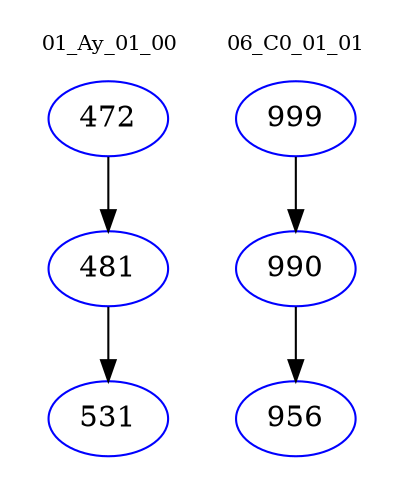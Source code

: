digraph{
subgraph cluster_0 {
color = white
label = "01_Ay_01_00";
fontsize=10;
T0_472 [label="472", color="blue"]
T0_472 -> T0_481 [color="black"]
T0_481 [label="481", color="blue"]
T0_481 -> T0_531 [color="black"]
T0_531 [label="531", color="blue"]
}
subgraph cluster_1 {
color = white
label = "06_C0_01_01";
fontsize=10;
T1_999 [label="999", color="blue"]
T1_999 -> T1_990 [color="black"]
T1_990 [label="990", color="blue"]
T1_990 -> T1_956 [color="black"]
T1_956 [label="956", color="blue"]
}
}
